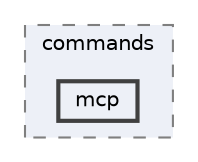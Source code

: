 digraph "packages/cli/src/commands/mcp"
{
 // LATEX_PDF_SIZE
  bgcolor="transparent";
  edge [fontname=Helvetica,fontsize=10,labelfontname=Helvetica,labelfontsize=10];
  node [fontname=Helvetica,fontsize=10,shape=box,height=0.2,width=0.4];
  compound=true
  subgraph clusterdir_63dc7e573eaf2d3a27b7b0e70a0482c5 {
    graph [ bgcolor="#edf0f7", pencolor="grey50", label="commands", fontname=Helvetica,fontsize=10 style="filled,dashed", URL="dir_63dc7e573eaf2d3a27b7b0e70a0482c5.html",tooltip=""]
  dir_a9689545012295d5003bed4db702caae [label="mcp", fillcolor="#edf0f7", color="grey25", style="filled,bold", URL="dir_a9689545012295d5003bed4db702caae.html",tooltip=""];
  }
}
